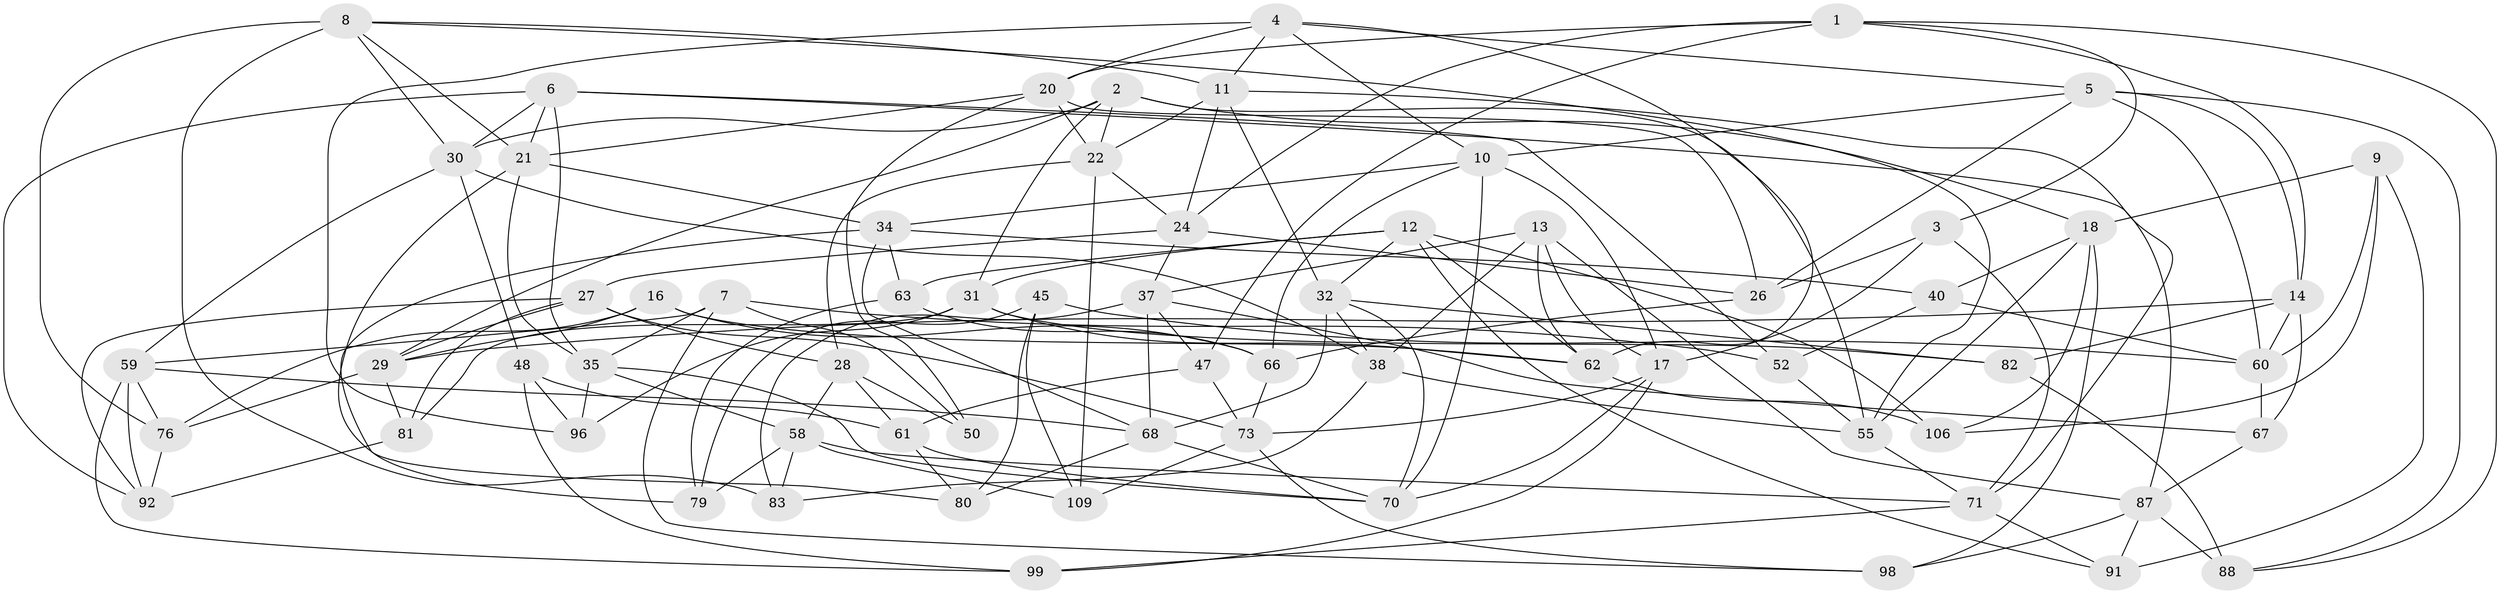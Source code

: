 // Generated by graph-tools (version 1.1) at 2025/52/02/27/25 19:52:34]
// undirected, 66 vertices, 170 edges
graph export_dot {
graph [start="1"]
  node [color=gray90,style=filled];
  1 [super="+19"];
  2 [super="+15"];
  3;
  4 [super="+77"];
  5 [super="+42"];
  6 [super="+25"];
  7 [super="+23"];
  8 [super="+39"];
  9;
  10 [super="+64"];
  11 [super="+89"];
  12 [super="+105"];
  13 [super="+54"];
  14 [super="+94"];
  16;
  17 [super="+100"];
  18 [super="+85"];
  20 [super="+93"];
  21 [super="+53"];
  22 [super="+33"];
  24 [super="+46"];
  26 [super="+57"];
  27 [super="+36"];
  28 [super="+104"];
  29 [super="+41"];
  30 [super="+43"];
  31 [super="+51"];
  32 [super="+44"];
  34 [super="+49"];
  35 [super="+65"];
  37 [super="+56"];
  38 [super="+72"];
  40;
  45;
  47;
  48;
  50;
  52;
  55 [super="+102"];
  58 [super="+69"];
  59 [super="+107"];
  60 [super="+78"];
  61 [super="+103"];
  62 [super="+84"];
  63;
  66 [super="+97"];
  67;
  68 [super="+74"];
  70 [super="+86"];
  71 [super="+75"];
  73 [super="+108"];
  76 [super="+101"];
  79;
  80;
  81;
  82;
  83;
  87 [super="+90"];
  88;
  91;
  92 [super="+95"];
  96;
  98;
  99;
  106;
  109;
  1 -- 88;
  1 -- 3;
  1 -- 14;
  1 -- 20;
  1 -- 47;
  1 -- 24;
  2 -- 31;
  2 -- 30;
  2 -- 29;
  2 -- 18;
  2 -- 22;
  2 -- 55;
  3 -- 26;
  3 -- 71;
  3 -- 17;
  4 -- 96;
  4 -- 11;
  4 -- 10;
  4 -- 5;
  4 -- 62;
  4 -- 20;
  5 -- 26;
  5 -- 10;
  5 -- 88;
  5 -- 60;
  5 -- 14;
  6 -- 87;
  6 -- 30;
  6 -- 92;
  6 -- 35;
  6 -- 52;
  6 -- 21;
  7 -- 52;
  7 -- 50 [weight=2];
  7 -- 98;
  7 -- 35;
  7 -- 59;
  8 -- 83;
  8 -- 55;
  8 -- 30;
  8 -- 21;
  8 -- 76;
  8 -- 11;
  9 -- 18;
  9 -- 91;
  9 -- 106;
  9 -- 60;
  10 -- 34;
  10 -- 66;
  10 -- 17;
  10 -- 70;
  11 -- 22;
  11 -- 32;
  11 -- 71;
  11 -- 24;
  12 -- 91;
  12 -- 32;
  12 -- 106;
  12 -- 31;
  12 -- 62;
  12 -- 63;
  13 -- 37;
  13 -- 38 [weight=2];
  13 -- 87;
  13 -- 62;
  13 -- 17;
  14 -- 82;
  14 -- 67;
  14 -- 60;
  14 -- 29;
  16 -- 76;
  16 -- 66;
  16 -- 62;
  16 -- 29;
  17 -- 99;
  17 -- 70;
  17 -- 73;
  18 -- 40;
  18 -- 98;
  18 -- 106;
  18 -- 55;
  20 -- 50;
  20 -- 21;
  20 -- 26;
  20 -- 22;
  21 -- 80;
  21 -- 34;
  21 -- 35;
  22 -- 24;
  22 -- 109;
  22 -- 28;
  24 -- 27;
  24 -- 26;
  24 -- 37;
  26 -- 66 [weight=2];
  27 -- 29;
  27 -- 73;
  27 -- 81;
  27 -- 28;
  27 -- 92;
  28 -- 61 [weight=2];
  28 -- 50;
  28 -- 58;
  29 -- 76;
  29 -- 81;
  30 -- 59;
  30 -- 38;
  30 -- 48;
  31 -- 81;
  31 -- 82;
  31 -- 96;
  31 -- 62;
  32 -- 68;
  32 -- 82;
  32 -- 70;
  32 -- 38;
  34 -- 63;
  34 -- 79;
  34 -- 68;
  34 -- 40;
  35 -- 96;
  35 -- 58;
  35 -- 70;
  37 -- 47;
  37 -- 83;
  37 -- 67;
  37 -- 68;
  38 -- 83;
  38 -- 55;
  40 -- 52;
  40 -- 60;
  45 -- 79;
  45 -- 109;
  45 -- 80;
  45 -- 60;
  47 -- 73;
  47 -- 61;
  48 -- 61;
  48 -- 99;
  48 -- 96;
  52 -- 55;
  55 -- 71;
  58 -- 83;
  58 -- 79;
  58 -- 109;
  58 -- 71;
  59 -- 92;
  59 -- 68;
  59 -- 99;
  59 -- 76;
  60 -- 67;
  61 -- 80;
  61 -- 70;
  62 -- 106;
  63 -- 79;
  63 -- 66;
  66 -- 73;
  67 -- 87;
  68 -- 80;
  68 -- 70;
  71 -- 91;
  71 -- 99;
  73 -- 98;
  73 -- 109;
  76 -- 92 [weight=2];
  81 -- 92;
  82 -- 88;
  87 -- 98;
  87 -- 88;
  87 -- 91;
}
